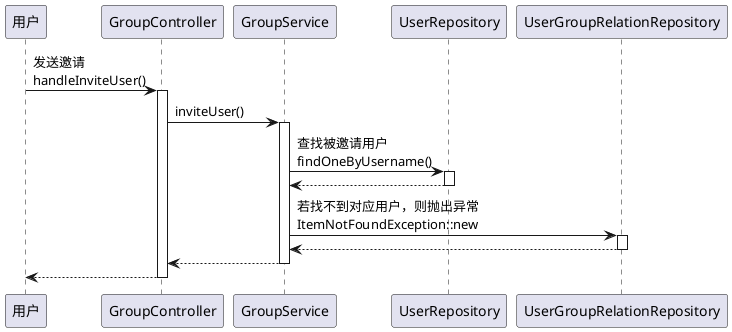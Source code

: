 @startuml
participant 用户
用户 -> GroupController : 发送邀请\nhandleInviteUser()
activate GroupController
GroupController -> GroupService : inviteUser()
activate GroupService
GroupService -> UserRepository : 查找被邀请用户\nfindOneByUsername()
activate UserRepository
UserRepository --> GroupService
deactivate UserRepository
GroupService -> UserGroupRelationRepository : 若找不到对应用户，则抛出异常\nItemNotFoundException::new
activate UserGroupRelationRepository
UserGroupRelationRepository --> GroupService
deactivate UserGroupRelationRepository
GroupService --> GroupController
deactivate GroupService
return
@enduml